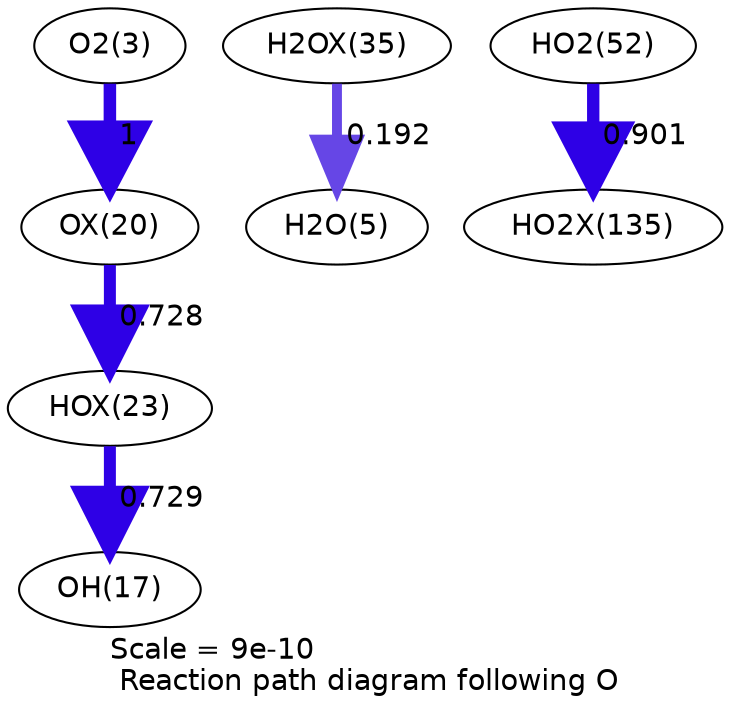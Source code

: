 digraph reaction_paths {
center=1;
s5 -> s55[fontname="Helvetica", penwidth=6, arrowsize=3, color="0.7, 1.5, 0.9"
, label=" 1"];
s55 -> s58[fontname="Helvetica", penwidth=5.76, arrowsize=2.88, color="0.7, 1.23, 0.9"
, label=" 0.728"];
s58 -> s19[fontname="Helvetica", penwidth=5.76, arrowsize=2.88, color="0.7, 1.23, 0.9"
, label=" 0.729"];
s64 -> s7[fontname="Helvetica", penwidth=4.76, arrowsize=2.38, color="0.7, 0.692, 0.9"
, label=" 0.192"];
s21 -> s79[fontname="Helvetica", penwidth=5.92, arrowsize=2.96, color="0.7, 1.4, 0.9"
, label=" 0.901"];
s5 [ fontname="Helvetica", label="O2(3)"];
s7 [ fontname="Helvetica", label="H2O(5)"];
s19 [ fontname="Helvetica", label="OH(17)"];
s21 [ fontname="Helvetica", label="HO2(52)"];
s55 [ fontname="Helvetica", label="OX(20)"];
s58 [ fontname="Helvetica", label="HOX(23)"];
s64 [ fontname="Helvetica", label="H2OX(35)"];
s79 [ fontname="Helvetica", label="HO2X(135)"];
 label = "Scale = 9e-10\l Reaction path diagram following O";
 fontname = "Helvetica";
}
